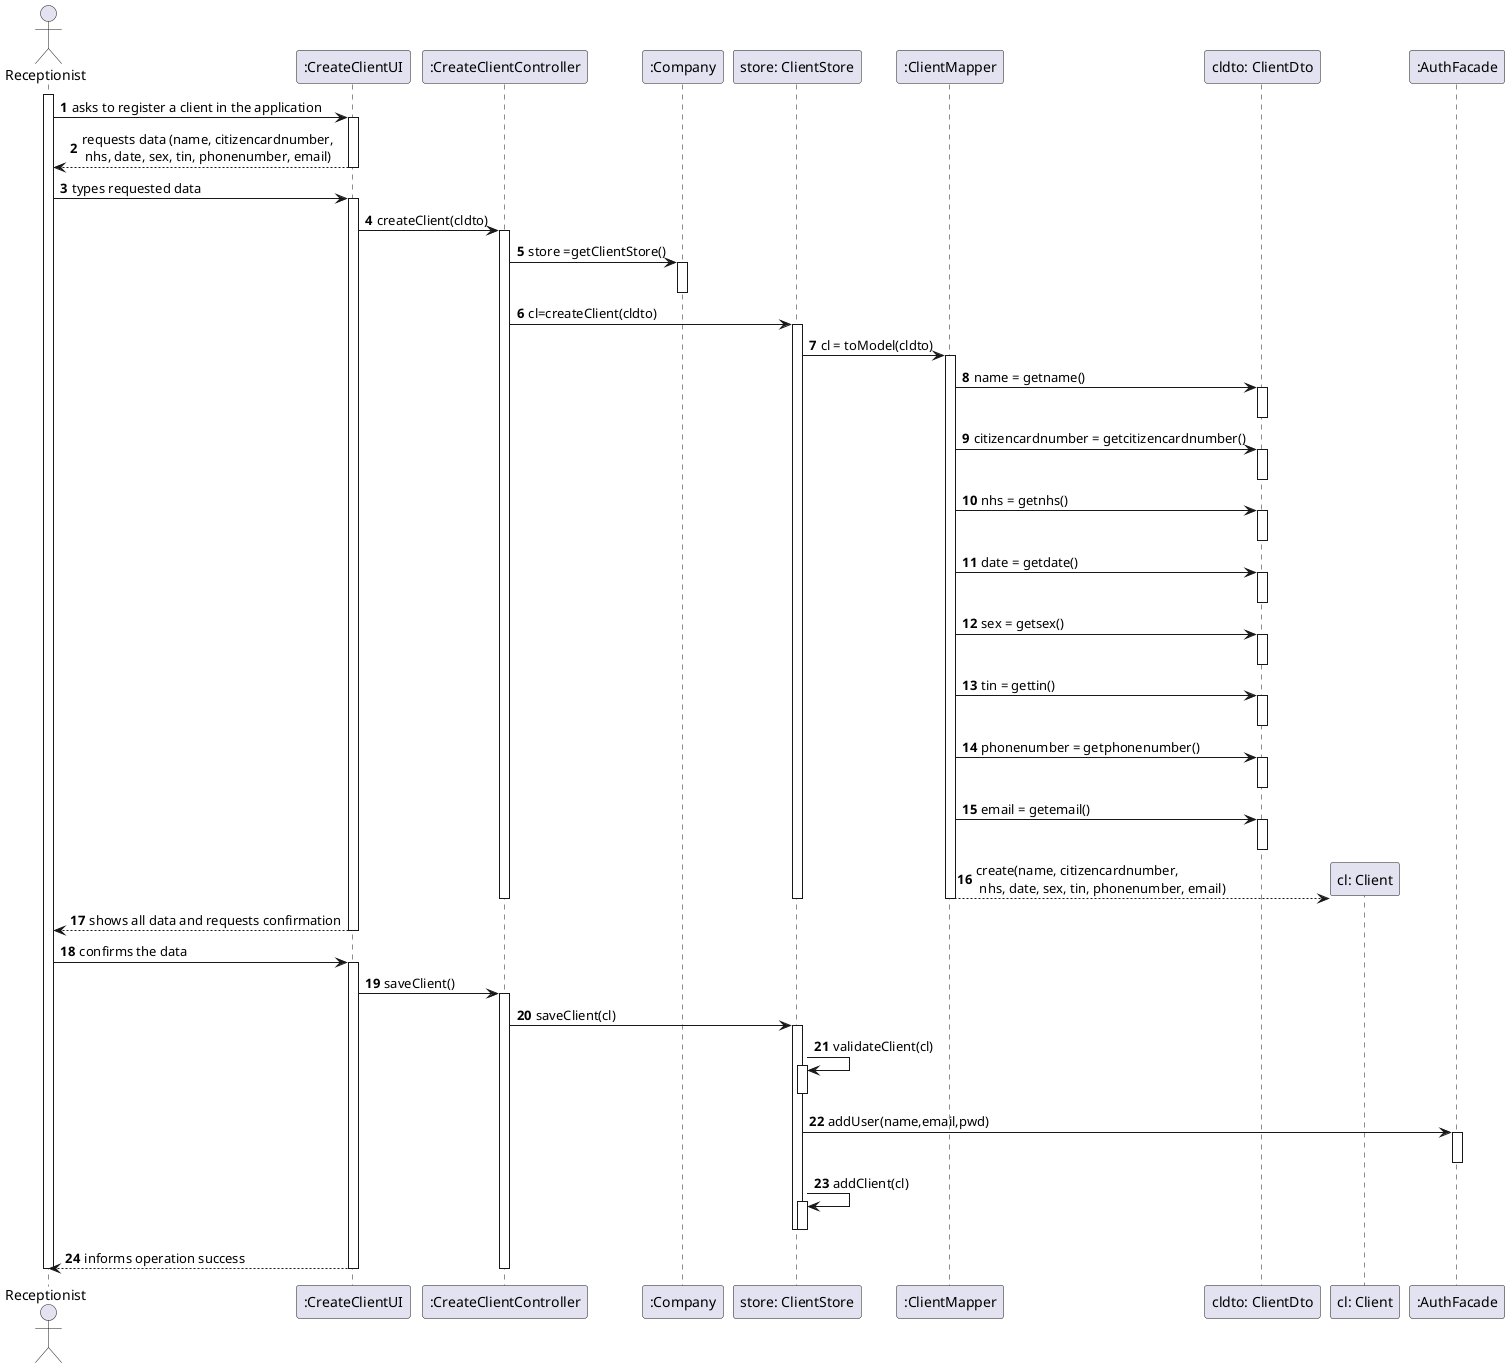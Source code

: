 @startuml
autonumber
'hide footbox
actor "Receptionist" as REP

participant ":CreateClientUI" as UI
participant ":CreateClientController" as CTRL
participant ":Company" as COMP
participant "store: ClientStore" as CS
participant ":ClientMapper" as CM
participant "cldto: ClientDto" as CDTO
participant "cl: Client" as CL
participant ":AuthFacade" as AF

activate REP
REP -> UI : asks to register a client in the application
activate UI
UI --> REP : requests data (name, citizencardnumber,\n nhs, date, sex, tin, phonenumber, email)
deactivate UI

REP -> UI : types requested data
activate UI

UI -> CTRL : createClient(cldto)
activate CTRL

CTRL -> COMP : store =getClientStore()
activate COMP
deactivate COMP

CTRL -> CS : cl=createClient(cldto)
activate CS

CS -> CM : cl = toModel(cldto)

activate CM
CM -> CDTO : name = getname()
activate CDTO
deactivate CDTO

CM -> CDTO : citizencardnumber = getcitizencardnumber()
activate CDTO
deactivate CDTO

CM -> CDTO : nhs = getnhs()
activate CDTO
deactivate CDTO

CM -> CDTO : date = getdate()
activate CDTO
deactivate CDTO

CM -> CDTO : sex = getsex()
activate CDTO
deactivate CDTO

CM -> CDTO : tin = gettin()
activate CDTO
deactivate CDTO

CM -> CDTO : phonenumber = getphonenumber()
activate CDTO
deactivate CDTO

CM -> CDTO : email = getemail()
activate CDTO
deactivate CDTO

CM --> CL** : create(name, citizencardnumber,\n nhs, date, sex, tin, phonenumber, email)
deactivate CM
deactivate CS
deactivate CTRL

UI --> REP : shows all data and requests confirmation
deactivate COMP
deactivate UI

REP -> UI : confirms the data
activate UI
UI -> CTRL : saveClient()
activate CTRL

CTRL -> CS : saveClient(cl)
activate CS

CS -> CS: validateClient(cl)
activate CS
deactivate CS

CS -> AF: addUser(name,email,pwd)
activate AF
deactivate AF

CS -> CS: addClient(cl)
activate CS
deactivate CS
deactivate CS

UI --> REP : informs operation success
deactivate COMP
deactivate CTRL
deactivate UI

deactivate REP

@enduml